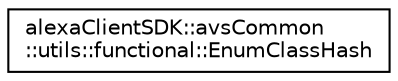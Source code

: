 digraph "Graphical Class Hierarchy"
{
 // LATEX_PDF_SIZE
  edge [fontname="Helvetica",fontsize="10",labelfontname="Helvetica",labelfontsize="10"];
  node [fontname="Helvetica",fontsize="10",shape=record];
  rankdir="LR";
  Node0 [label="alexaClientSDK::avsCommon\l::utils::functional::EnumClassHash",height=0.2,width=0.4,color="black", fillcolor="white", style="filled",URL="$structalexa_client_s_d_k_1_1avs_common_1_1utils_1_1functional_1_1_enum_class_hash.html",tooltip=" "];
}
